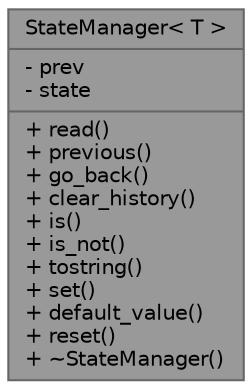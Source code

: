 digraph "StateManager&lt; T &gt;"
{
 // LATEX_PDF_SIZE
  bgcolor="transparent";
  edge [fontname=Helvetica,fontsize=10,labelfontname=Helvetica,labelfontsize=10];
  node [fontname=Helvetica,fontsize=10,shape=box,height=0.2,width=0.4];
  Node1 [shape=record,label="{StateManager\< T \>\n|- prev\l- state\l|+ read()\l+ previous()\l+ go_back()\l+ clear_history()\l+ is()\l+ is_not()\l+ tostring()\l+ set()\l+ default_value()\l+ reset()\l+ ~StateManager()\l}",height=0.2,width=0.4,color="gray40", fillcolor="grey60", style="filled", fontcolor="black",tooltip=" "];
}
